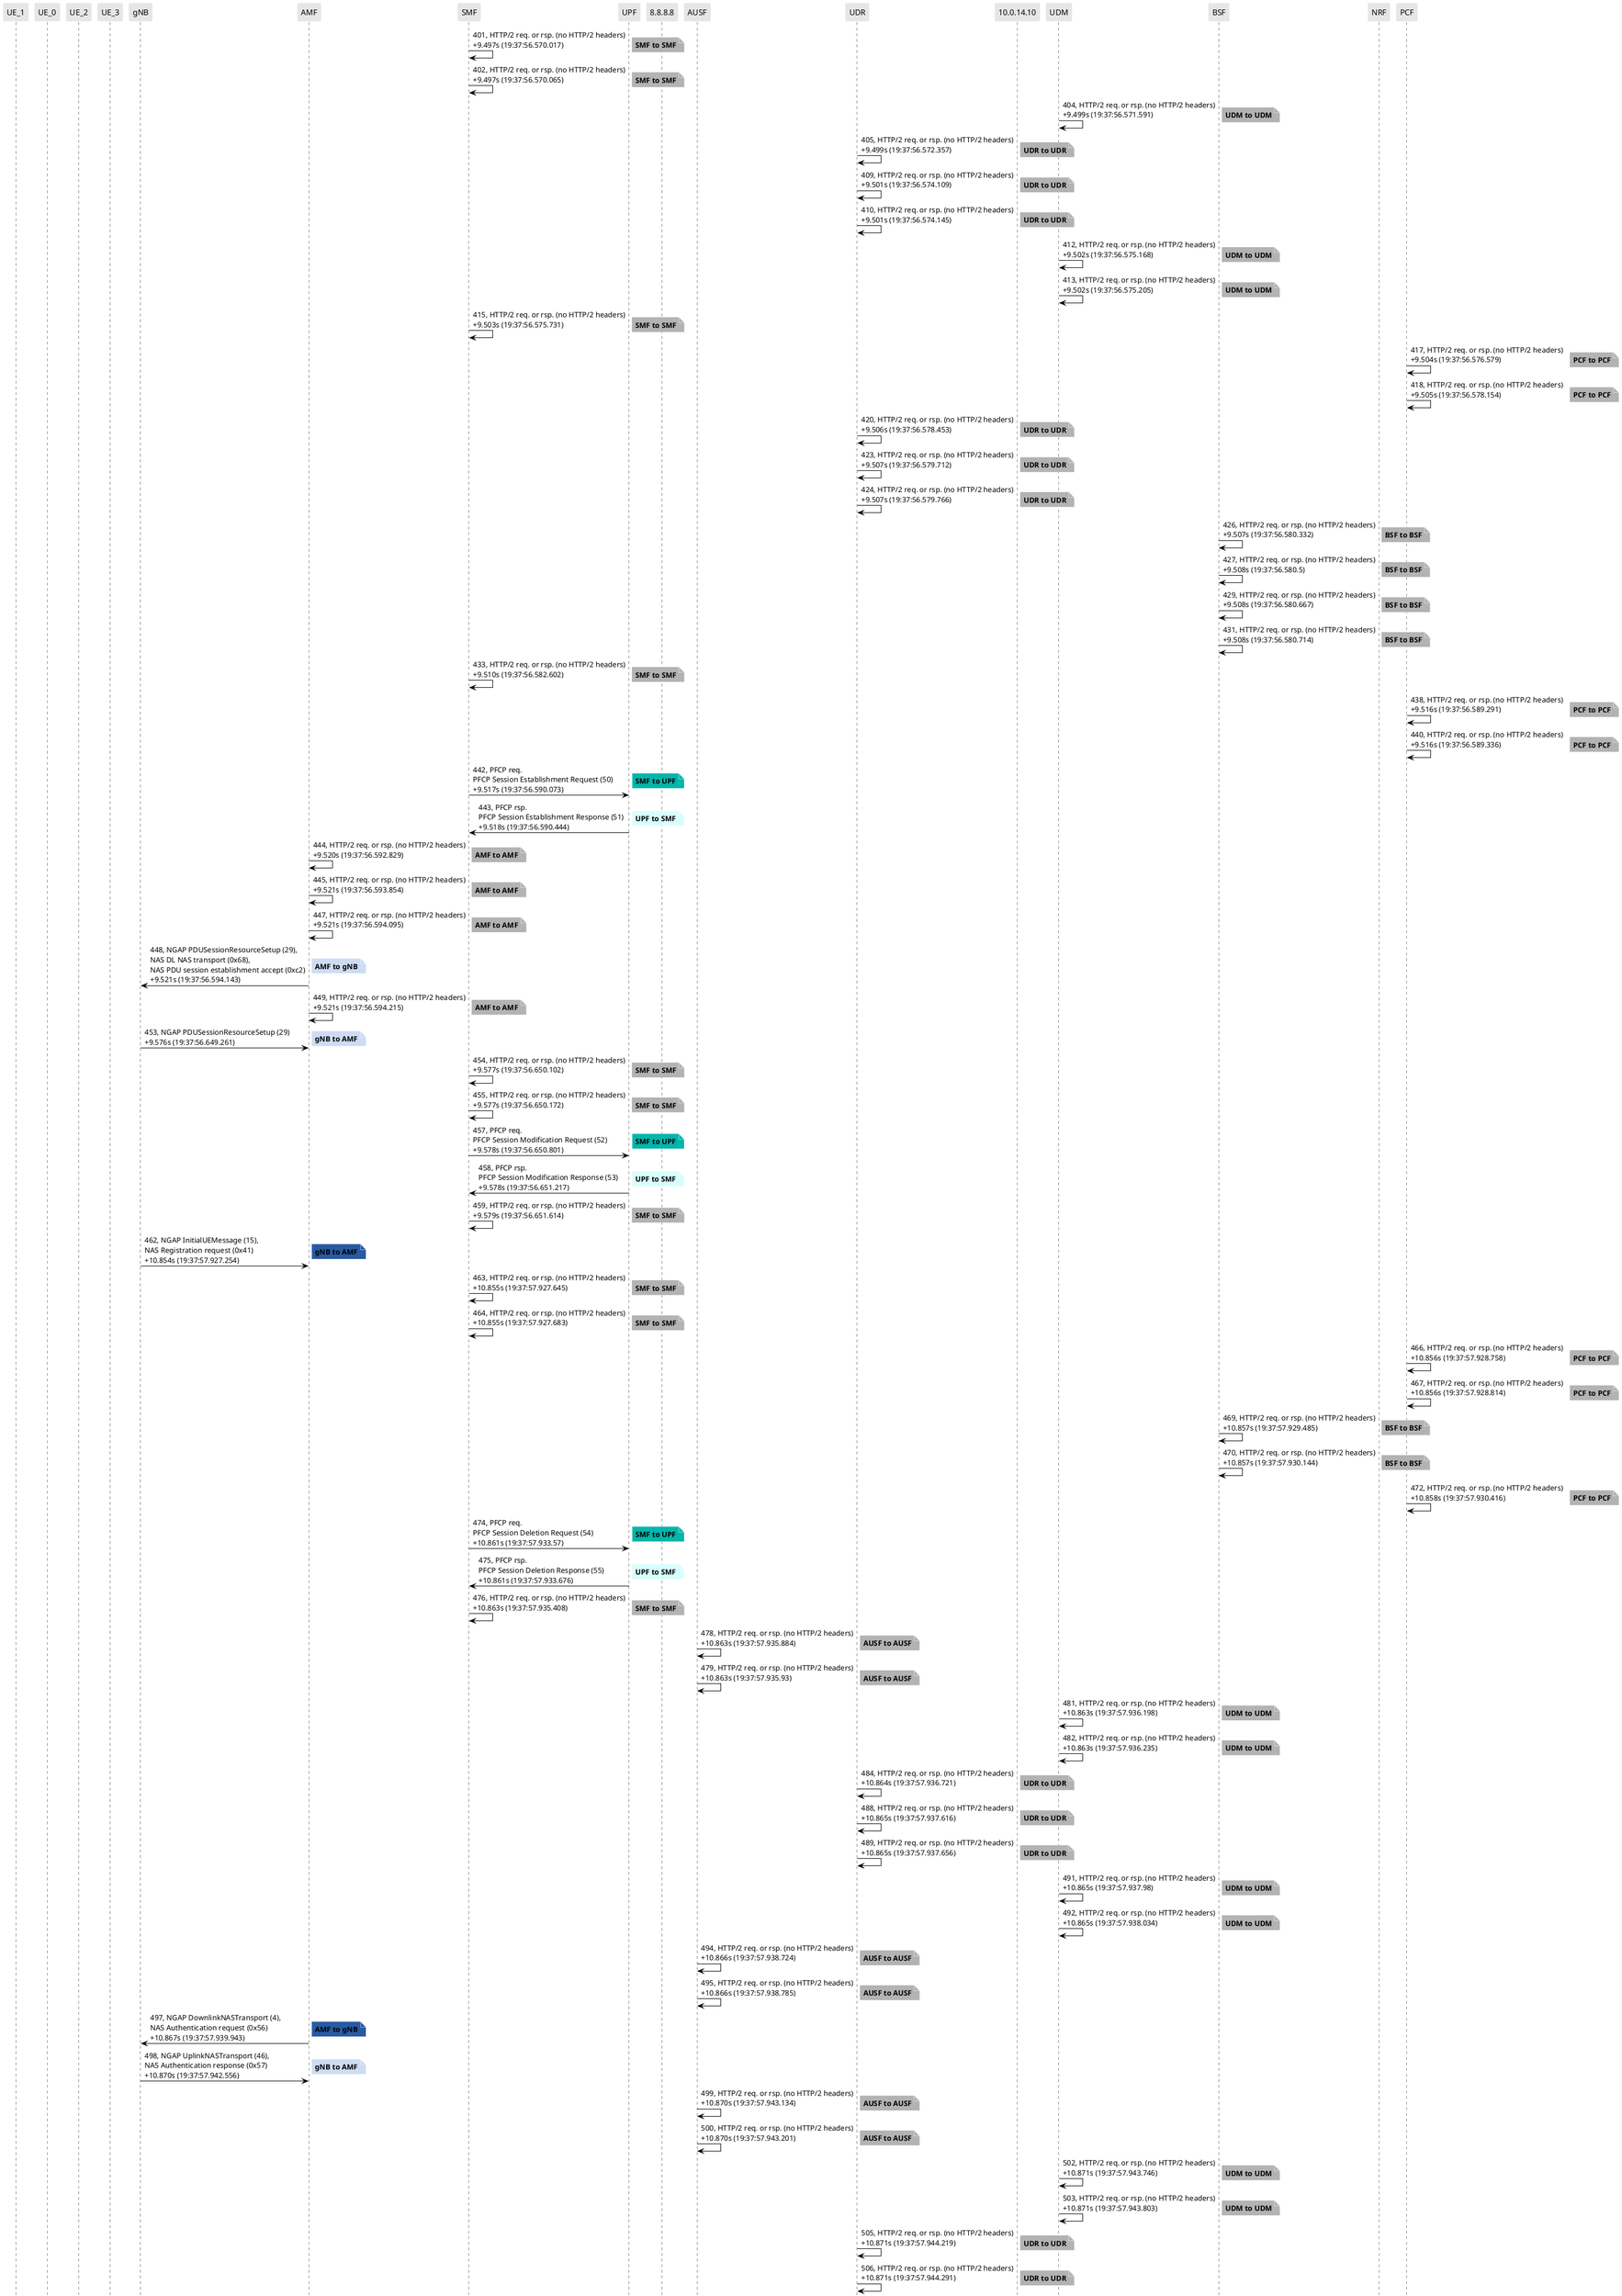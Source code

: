 @startuml
skinparam shadowing false
skinparam NoteBorderColor white
skinparam sequence {
    ArrowColor black
    LifeLineBorderColor black
    LifeLineBackgroundColor black
    ParticipantBorderColor white
    ParticipantBackgroundColor #e6e6e6
}
participant "UE_1"
participant "UE_0"
participant "UE_2"
participant "UE_3"
participant "gNB"
participant "AMF"
participant "SMF"
participant "UPF"
participant "8.8.8.8"
participant "AUSF"
participant "UDR"
participant "10.0.14.10"
participant "UDM"
participant "BSF"
participant "NRF"
participant "PCF"

"SMF" -> "SMF": 401, HTTP/2 req. or rsp. (no HTTP/2 headers)\n+9.497s (19:37:56.570.017)

note right #b3b3b3
**SMF to SMF**
end note

"SMF" -> "SMF": 402, HTTP/2 req. or rsp. (no HTTP/2 headers)\n+9.497s (19:37:56.570.065)

note right #b3b3b3
**SMF to SMF**
end note

"UDM" -> "UDM": 404, HTTP/2 req. or rsp. (no HTTP/2 headers)\n+9.499s (19:37:56.571.591)

note right #b3b3b3
**UDM to UDM**
end note

"UDR" -> "UDR": 405, HTTP/2 req. or rsp. (no HTTP/2 headers)\n+9.499s (19:37:56.572.357)

note right #b3b3b3
**UDR to UDR**
end note

"UDR" -> "UDR": 409, HTTP/2 req. or rsp. (no HTTP/2 headers)\n+9.501s (19:37:56.574.109)

note right #b3b3b3
**UDR to UDR**
end note

"UDR" -> "UDR": 410, HTTP/2 req. or rsp. (no HTTP/2 headers)\n+9.501s (19:37:56.574.145)

note right #b3b3b3
**UDR to UDR**
end note

"UDM" -> "UDM": 412, HTTP/2 req. or rsp. (no HTTP/2 headers)\n+9.502s (19:37:56.575.168)

note right #b3b3b3
**UDM to UDM**
end note

"UDM" -> "UDM": 413, HTTP/2 req. or rsp. (no HTTP/2 headers)\n+9.502s (19:37:56.575.205)

note right #b3b3b3
**UDM to UDM**
end note

"SMF" -> "SMF": 415, HTTP/2 req. or rsp. (no HTTP/2 headers)\n+9.503s (19:37:56.575.731)

note right #b3b3b3
**SMF to SMF**
end note

"PCF" -> "PCF": 417, HTTP/2 req. or rsp. (no HTTP/2 headers)\n+9.504s (19:37:56.576.579)

note right #b3b3b3
**PCF to PCF**
end note

"PCF" -> "PCF": 418, HTTP/2 req. or rsp. (no HTTP/2 headers)\n+9.505s (19:37:56.578.154)

note right #b3b3b3
**PCF to PCF**
end note

"UDR" -> "UDR": 420, HTTP/2 req. or rsp. (no HTTP/2 headers)\n+9.506s (19:37:56.578.453)

note right #b3b3b3
**UDR to UDR**
end note

"UDR" -> "UDR": 423, HTTP/2 req. or rsp. (no HTTP/2 headers)\n+9.507s (19:37:56.579.712)

note right #b3b3b3
**UDR to UDR**
end note

"UDR" -> "UDR": 424, HTTP/2 req. or rsp. (no HTTP/2 headers)\n+9.507s (19:37:56.579.766)

note right #b3b3b3
**UDR to UDR**
end note

"BSF" -> "BSF": 426, HTTP/2 req. or rsp. (no HTTP/2 headers)\n+9.507s (19:37:56.580.332)

note right #b3b3b3
**BSF to BSF**
end note

"BSF" -> "BSF": 427, HTTP/2 req. or rsp. (no HTTP/2 headers)\n+9.508s (19:37:56.580.5)

note right #b3b3b3
**BSF to BSF**
end note

"BSF" -> "BSF": 429, HTTP/2 req. or rsp. (no HTTP/2 headers)\n+9.508s (19:37:56.580.667)

note right #b3b3b3
**BSF to BSF**
end note

"BSF" -> "BSF": 431, HTTP/2 req. or rsp. (no HTTP/2 headers)\n+9.508s (19:37:56.580.714)

note right #b3b3b3
**BSF to BSF**
end note

"SMF" -> "SMF": 433, HTTP/2 req. or rsp. (no HTTP/2 headers)\n+9.510s (19:37:56.582.602)

note right #b3b3b3
**SMF to SMF**
end note

"PCF" -> "PCF": 438, HTTP/2 req. or rsp. (no HTTP/2 headers)\n+9.516s (19:37:56.589.291)

note right #b3b3b3
**PCF to PCF**
end note

"PCF" -> "PCF": 440, HTTP/2 req. or rsp. (no HTTP/2 headers)\n+9.516s (19:37:56.589.336)

note right #b3b3b3
**PCF to PCF**
end note

"SMF" -> "UPF": 442, PFCP req.\nPFCP Session Establishment Request (50)\n+9.517s (19:37:56.590.073)

note right #03B5AA
**SMF to UPF**
end note

"UPF" -> "SMF": 443, PFCP rsp.\nPFCP Session Establishment Response (51)\n+9.518s (19:37:56.590.444)

note right #D7FEFC
**UPF to SMF**
end note

"AMF" -> "AMF": 444, HTTP/2 req. or rsp. (no HTTP/2 headers)\n+9.520s (19:37:56.592.829)

note right #b3b3b3
**AMF to AMF**
end note

"AMF" -> "AMF": 445, HTTP/2 req. or rsp. (no HTTP/2 headers)\n+9.521s (19:37:56.593.854)

note right #b3b3b3
**AMF to AMF**
end note

"AMF" -> "AMF": 447, HTTP/2 req. or rsp. (no HTTP/2 headers)\n+9.521s (19:37:56.594.095)

note right #b3b3b3
**AMF to AMF**
end note

"AMF" -> "gNB": 448, NGAP PDUSessionResourceSetup (29),\nNAS DL NAS transport (0x68),\nNAS PDU session establishment accept (0xc2)\n+9.521s (19:37:56.594.143)

note right #CDDCF3
**AMF to gNB**
end note

"AMF" -> "AMF": 449, HTTP/2 req. or rsp. (no HTTP/2 headers)\n+9.521s (19:37:56.594.215)

note right #b3b3b3
**AMF to AMF**
end note

"gNB" -> "AMF": 453, NGAP PDUSessionResourceSetup (29)\n+9.576s (19:37:56.649.261)

note right #CDDCF3
**gNB to AMF**
end note

"SMF" -> "SMF": 454, HTTP/2 req. or rsp. (no HTTP/2 headers)\n+9.577s (19:37:56.650.102)

note right #b3b3b3
**SMF to SMF**
end note

"SMF" -> "SMF": 455, HTTP/2 req. or rsp. (no HTTP/2 headers)\n+9.577s (19:37:56.650.172)

note right #b3b3b3
**SMF to SMF**
end note

"SMF" -> "UPF": 457, PFCP req.\nPFCP Session Modification Request (52)\n+9.578s (19:37:56.650.801)

note right #03B5AA
**SMF to UPF**
end note

"UPF" -> "SMF": 458, PFCP rsp.\nPFCP Session Modification Response (53)\n+9.578s (19:37:56.651.217)

note right #D7FEFC
**UPF to SMF**
end note

"SMF" -> "SMF": 459, HTTP/2 req. or rsp. (no HTTP/2 headers)\n+9.579s (19:37:56.651.614)

note right #b3b3b3
**SMF to SMF**
end note

"gNB" -> "AMF": 462, NGAP InitialUEMessage (15),\nNAS Registration request (0x41)\n+10.854s (19:37:57.927.254)

note right #285AA4
**gNB to AMF**
end note

"SMF" -> "SMF": 463, HTTP/2 req. or rsp. (no HTTP/2 headers)\n+10.855s (19:37:57.927.645)

note right #b3b3b3
**SMF to SMF**
end note

"SMF" -> "SMF": 464, HTTP/2 req. or rsp. (no HTTP/2 headers)\n+10.855s (19:37:57.927.683)

note right #b3b3b3
**SMF to SMF**
end note

"PCF" -> "PCF": 466, HTTP/2 req. or rsp. (no HTTP/2 headers)\n+10.856s (19:37:57.928.758)

note right #b3b3b3
**PCF to PCF**
end note

"PCF" -> "PCF": 467, HTTP/2 req. or rsp. (no HTTP/2 headers)\n+10.856s (19:37:57.928.814)

note right #b3b3b3
**PCF to PCF**
end note

"BSF" -> "BSF": 469, HTTP/2 req. or rsp. (no HTTP/2 headers)\n+10.857s (19:37:57.929.485)

note right #b3b3b3
**BSF to BSF**
end note

"BSF" -> "BSF": 470, HTTP/2 req. or rsp. (no HTTP/2 headers)\n+10.857s (19:37:57.930.144)

note right #b3b3b3
**BSF to BSF**
end note

"PCF" -> "PCF": 472, HTTP/2 req. or rsp. (no HTTP/2 headers)\n+10.858s (19:37:57.930.416)

note right #b3b3b3
**PCF to PCF**
end note

"SMF" -> "UPF": 474, PFCP req.\nPFCP Session Deletion Request (54)\n+10.861s (19:37:57.933.57)

note right #03B5AA
**SMF to UPF**
end note

"UPF" -> "SMF": 475, PFCP rsp.\nPFCP Session Deletion Response (55)\n+10.861s (19:37:57.933.676)

note right #D7FEFC
**UPF to SMF**
end note

"SMF" -> "SMF": 476, HTTP/2 req. or rsp. (no HTTP/2 headers)\n+10.863s (19:37:57.935.408)

note right #b3b3b3
**SMF to SMF**
end note

"AUSF" -> "AUSF": 478, HTTP/2 req. or rsp. (no HTTP/2 headers)\n+10.863s (19:37:57.935.884)

note right #b3b3b3
**AUSF to AUSF**
end note

"AUSF" -> "AUSF": 479, HTTP/2 req. or rsp. (no HTTP/2 headers)\n+10.863s (19:37:57.935.93)

note right #b3b3b3
**AUSF to AUSF**
end note

"UDM" -> "UDM": 481, HTTP/2 req. or rsp. (no HTTP/2 headers)\n+10.863s (19:37:57.936.198)

note right #b3b3b3
**UDM to UDM**
end note

"UDM" -> "UDM": 482, HTTP/2 req. or rsp. (no HTTP/2 headers)\n+10.863s (19:37:57.936.235)

note right #b3b3b3
**UDM to UDM**
end note

"UDR" -> "UDR": 484, HTTP/2 req. or rsp. (no HTTP/2 headers)\n+10.864s (19:37:57.936.721)

note right #b3b3b3
**UDR to UDR**
end note

"UDR" -> "UDR": 488, HTTP/2 req. or rsp. (no HTTP/2 headers)\n+10.865s (19:37:57.937.616)

note right #b3b3b3
**UDR to UDR**
end note

"UDR" -> "UDR": 489, HTTP/2 req. or rsp. (no HTTP/2 headers)\n+10.865s (19:37:57.937.656)

note right #b3b3b3
**UDR to UDR**
end note

"UDM" -> "UDM": 491, HTTP/2 req. or rsp. (no HTTP/2 headers)\n+10.865s (19:37:57.937.98)

note right #b3b3b3
**UDM to UDM**
end note

"UDM" -> "UDM": 492, HTTP/2 req. or rsp. (no HTTP/2 headers)\n+10.865s (19:37:57.938.034)

note right #b3b3b3
**UDM to UDM**
end note

"AUSF" -> "AUSF": 494, HTTP/2 req. or rsp. (no HTTP/2 headers)\n+10.866s (19:37:57.938.724)

note right #b3b3b3
**AUSF to AUSF**
end note

"AUSF" -> "AUSF": 495, HTTP/2 req. or rsp. (no HTTP/2 headers)\n+10.866s (19:37:57.938.785)

note right #b3b3b3
**AUSF to AUSF**
end note

"AMF" -> "gNB": 497, NGAP DownlinkNASTransport (4),\nNAS Authentication request (0x56)\n+10.867s (19:37:57.939.943)

note right #285AA4
**AMF to gNB**
end note

"gNB" -> "AMF": 498, NGAP UplinkNASTransport (46),\nNAS Authentication response (0x57)\n+10.870s (19:37:57.942.556)

note right #CDDCF3
**gNB to AMF**
end note

"AUSF" -> "AUSF": 499, HTTP/2 req. or rsp. (no HTTP/2 headers)\n+10.870s (19:37:57.943.134)

note right #b3b3b3
**AUSF to AUSF**
end note

"AUSF" -> "AUSF": 500, HTTP/2 req. or rsp. (no HTTP/2 headers)\n+10.870s (19:37:57.943.201)

note right #b3b3b3
**AUSF to AUSF**
end note

"UDM" -> "UDM": 502, HTTP/2 req. or rsp. (no HTTP/2 headers)\n+10.871s (19:37:57.943.746)

note right #b3b3b3
**UDM to UDM**
end note

"UDM" -> "UDM": 503, HTTP/2 req. or rsp. (no HTTP/2 headers)\n+10.871s (19:37:57.943.803)

note right #b3b3b3
**UDM to UDM**
end note

"UDR" -> "UDR": 505, HTTP/2 req. or rsp. (no HTTP/2 headers)\n+10.871s (19:37:57.944.219)

note right #b3b3b3
**UDR to UDR**
end note

"UDR" -> "UDR": 506, HTTP/2 req. or rsp. (no HTTP/2 headers)\n+10.871s (19:37:57.944.291)

note right #b3b3b3
**UDR to UDR**
end note

"UDR" -> "UDR": 514, HTTP/2 req. or rsp. (no HTTP/2 headers)\n+10.882s (19:37:57.954.607)

note right #b3b3b3
**UDR to UDR**
end note

"UDM" -> "UDM": 515, HTTP/2 req. or rsp. (no HTTP/2 headers)\n+10.882s (19:37:57.955.053)

note right #b3b3b3
**UDM to UDM**
end note

"UDM" -> "UDM": 516, HTTP/2 req. or rsp. (no HTTP/2 headers)\n+10.882s (19:37:57.955.092)

note right #b3b3b3
**UDM to UDM**
end note

"AUSF" -> "AUSF": 518, HTTP/2 req. or rsp. (no HTTP/2 headers)\n+10.882s (19:37:57.955.288)

note right #b3b3b3
**AUSF to AUSF**
end note

"AUSF" -> "AUSF": 519, HTTP/2 req. or rsp. (no HTTP/2 headers)\n+10.882s (19:37:57.955.31)

note right #b3b3b3
**AUSF to AUSF**
end note

"AMF" -> "gNB": 521, NGAP DownlinkNASTransport (4),\nNAS Security mode command (0x5d)\n+10.883s (19:37:57.955.524)

note right #CDDCF3
**AMF to gNB**
end note

"gNB" -> "AMF": 522, NGAP UplinkNASTransport (46),\nNAS Security mode complete (0x5e),\nNAS Registration request (0x41)\n+10.884s (19:37:57.957.147)

note right #285AA4
**gNB to AMF**
end note

"UDM" -> "UDM": 523, HTTP/2 req. or rsp. (no HTTP/2 headers)\n+10.885s (19:37:57.957.458)

note right #b3b3b3
**UDM to UDM**
end note

"UDM" -> "UDM": 524, HTTP/2 req. or rsp. (no HTTP/2 headers)\n+10.885s (19:37:57.957.489)

note right #b3b3b3
**UDM to UDM**
end note

"UDR" -> "UDR": 526, HTTP/2 req. or rsp. (no HTTP/2 headers)\n+10.885s (19:37:57.957.685)

note right #b3b3b3
**UDR to UDR**
end note

"UDR" -> "UDR": 527, HTTP/2 req. or rsp. (no HTTP/2 headers)\n+10.885s (19:37:57.957.71)

note right #b3b3b3
**UDR to UDR**
end note

"UDR" -> "UDR": 529, HTTP/2 req. or rsp. (no HTTP/2 headers)\n+10.885s (19:37:57.957.838)

note right #b3b3b3
**UDR to UDR**
end note

"UDM" -> "UDM": 530, HTTP/2 req. or rsp. (no HTTP/2 headers)\n+10.885s (19:37:57.957.958)

note right #b3b3b3
**UDM to UDM**
end note

"UDM" -> "UDM": 531, HTTP/2 req. or rsp. (no HTTP/2 headers)\n+10.885s (19:37:57.957.994)

note right #b3b3b3
**UDM to UDM**
end note

"UDM" -> "UDM": 533, HTTP/2 req. or rsp. (no HTTP/2 headers)\n+10.885s (19:37:57.958.208)

note right #b3b3b3
**UDM to UDM**
end note

"UDR" -> "UDR": 534, HTTP/2 req. or rsp. (no HTTP/2 headers)\n+10.885s (19:37:57.958.314)

note right #b3b3b3
**UDR to UDR**
end note

"UDR" -> "UDR": 537, HTTP/2 req. or rsp. (no HTTP/2 headers)\n+10.886s (19:37:57.959.05)

note right #b3b3b3
**UDR to UDR**
end note

"UDR" -> "UDR": 538, HTTP/2 req. or rsp. (no HTTP/2 headers)\n+10.886s (19:37:57.959.078)

note right #b3b3b3
**UDR to UDR**
end note

"UDM" -> "UDM": 540, HTTP/2 req. or rsp. (no HTTP/2 headers)\n+10.886s (19:37:57.959.304)

note right #b3b3b3
**UDM to UDM**
end note

"UDM" -> "UDM": 541, HTTP/2 req. or rsp. (no HTTP/2 headers)\n+10.886s (19:37:57.959.331)

note right #b3b3b3
**UDM to UDM**
end note

"UDM" -> "UDM": 543, HTTP/2 req. or rsp. (no HTTP/2 headers)\n+10.887s (19:37:57.959.571)

note right #b3b3b3
**UDM to UDM**
end note

"UDR" -> "UDR": 544, HTTP/2 req. or rsp. (no HTTP/2 headers)\n+10.887s (19:37:57.959.696)

note right #b3b3b3
**UDR to UDR**
end note

"UDR" -> "UDR": 547, HTTP/2 req. or rsp. (no HTTP/2 headers)\n+10.887s (19:37:57.960.258)

note right #b3b3b3
**UDR to UDR**
end note

"UDR" -> "UDR": 548, HTTP/2 req. or rsp. (no HTTP/2 headers)\n+10.887s (19:37:57.960.285)

note right #b3b3b3
**UDR to UDR**
end note

"UDM" -> "UDM": 550, HTTP/2 req. or rsp. (no HTTP/2 headers)\n+10.888s (19:37:57.960.473)

note right #b3b3b3
**UDM to UDM**
end note

"UDM" -> "UDM": 551, HTTP/2 req. or rsp. (no HTTP/2 headers)\n+10.888s (19:37:57.960.501)

note right #b3b3b3
**UDM to UDM**
end note

"UDM" -> "UDM": 553, HTTP/2 req. or rsp. (no HTTP/2 headers)\n+10.888s (19:37:57.960.695)

note right #b3b3b3
**UDM to UDM**
end note

"UDM" -> "UDM": 554, HTTP/2 req. or rsp. (no HTTP/2 headers)\n+10.888s (19:37:57.960.778)

note right #b3b3b3
**UDM to UDM**
end note

"UDM" -> "UDM": 555, HTTP/2 req. or rsp. (no HTTP/2 headers)\n+10.888s (19:37:57.960.798)

note right #b3b3b3
**UDM to UDM**
end note

"PCF" -> "PCF": 557, HTTP/2 req. or rsp. (no HTTP/2 headers)\n+10.889s (19:37:57.961.655)

note right #b3b3b3
**PCF to PCF**
end note

"PCF" -> "PCF": 558, HTTP/2 req. or rsp. (no HTTP/2 headers)\n+10.889s (19:37:57.962.046)

note right #b3b3b3
**PCF to PCF**
end note

"UDR" -> "UDR": 563, HTTP/2 req. or rsp. (no HTTP/2 headers)\n+10.890s (19:37:57.962.958)

note right #b3b3b3
**UDR to UDR**
end note

"UDR" -> "UDR": 566, HTTP/2 req. or rsp. (no HTTP/2 headers)\n+10.891s (19:37:57.963.835)

note right #b3b3b3
**UDR to UDR**
end note

"UDR" -> "UDR": 567, HTTP/2 req. or rsp. (no HTTP/2 headers)\n+10.891s (19:37:57.963.868)

note right #b3b3b3
**UDR to UDR**
end note

"PCF" -> "PCF": 571, HTTP/2 req. or rsp. (no HTTP/2 headers)\n+10.892s (19:37:57.964.588)

note right #b3b3b3
**PCF to PCF**
end note

"PCF" -> "PCF": 572, HTTP/2 req. or rsp. (no HTTP/2 headers)\n+10.892s (19:37:57.964.633)

note right #b3b3b3
**PCF to PCF**
end note

@enduml
